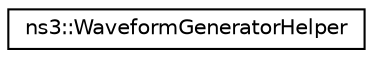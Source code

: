 digraph "Graphical Class Hierarchy"
{
 // LATEX_PDF_SIZE
  edge [fontname="Helvetica",fontsize="10",labelfontname="Helvetica",labelfontsize="10"];
  node [fontname="Helvetica",fontsize="10",shape=record];
  rankdir="LR";
  Node0 [label="ns3::WaveformGeneratorHelper",height=0.2,width=0.4,color="black", fillcolor="white", style="filled",URL="$classns3_1_1_waveform_generator_helper.html",tooltip="Create a Waveform generator, which can be used to inject specific noise in the channel."];
}
